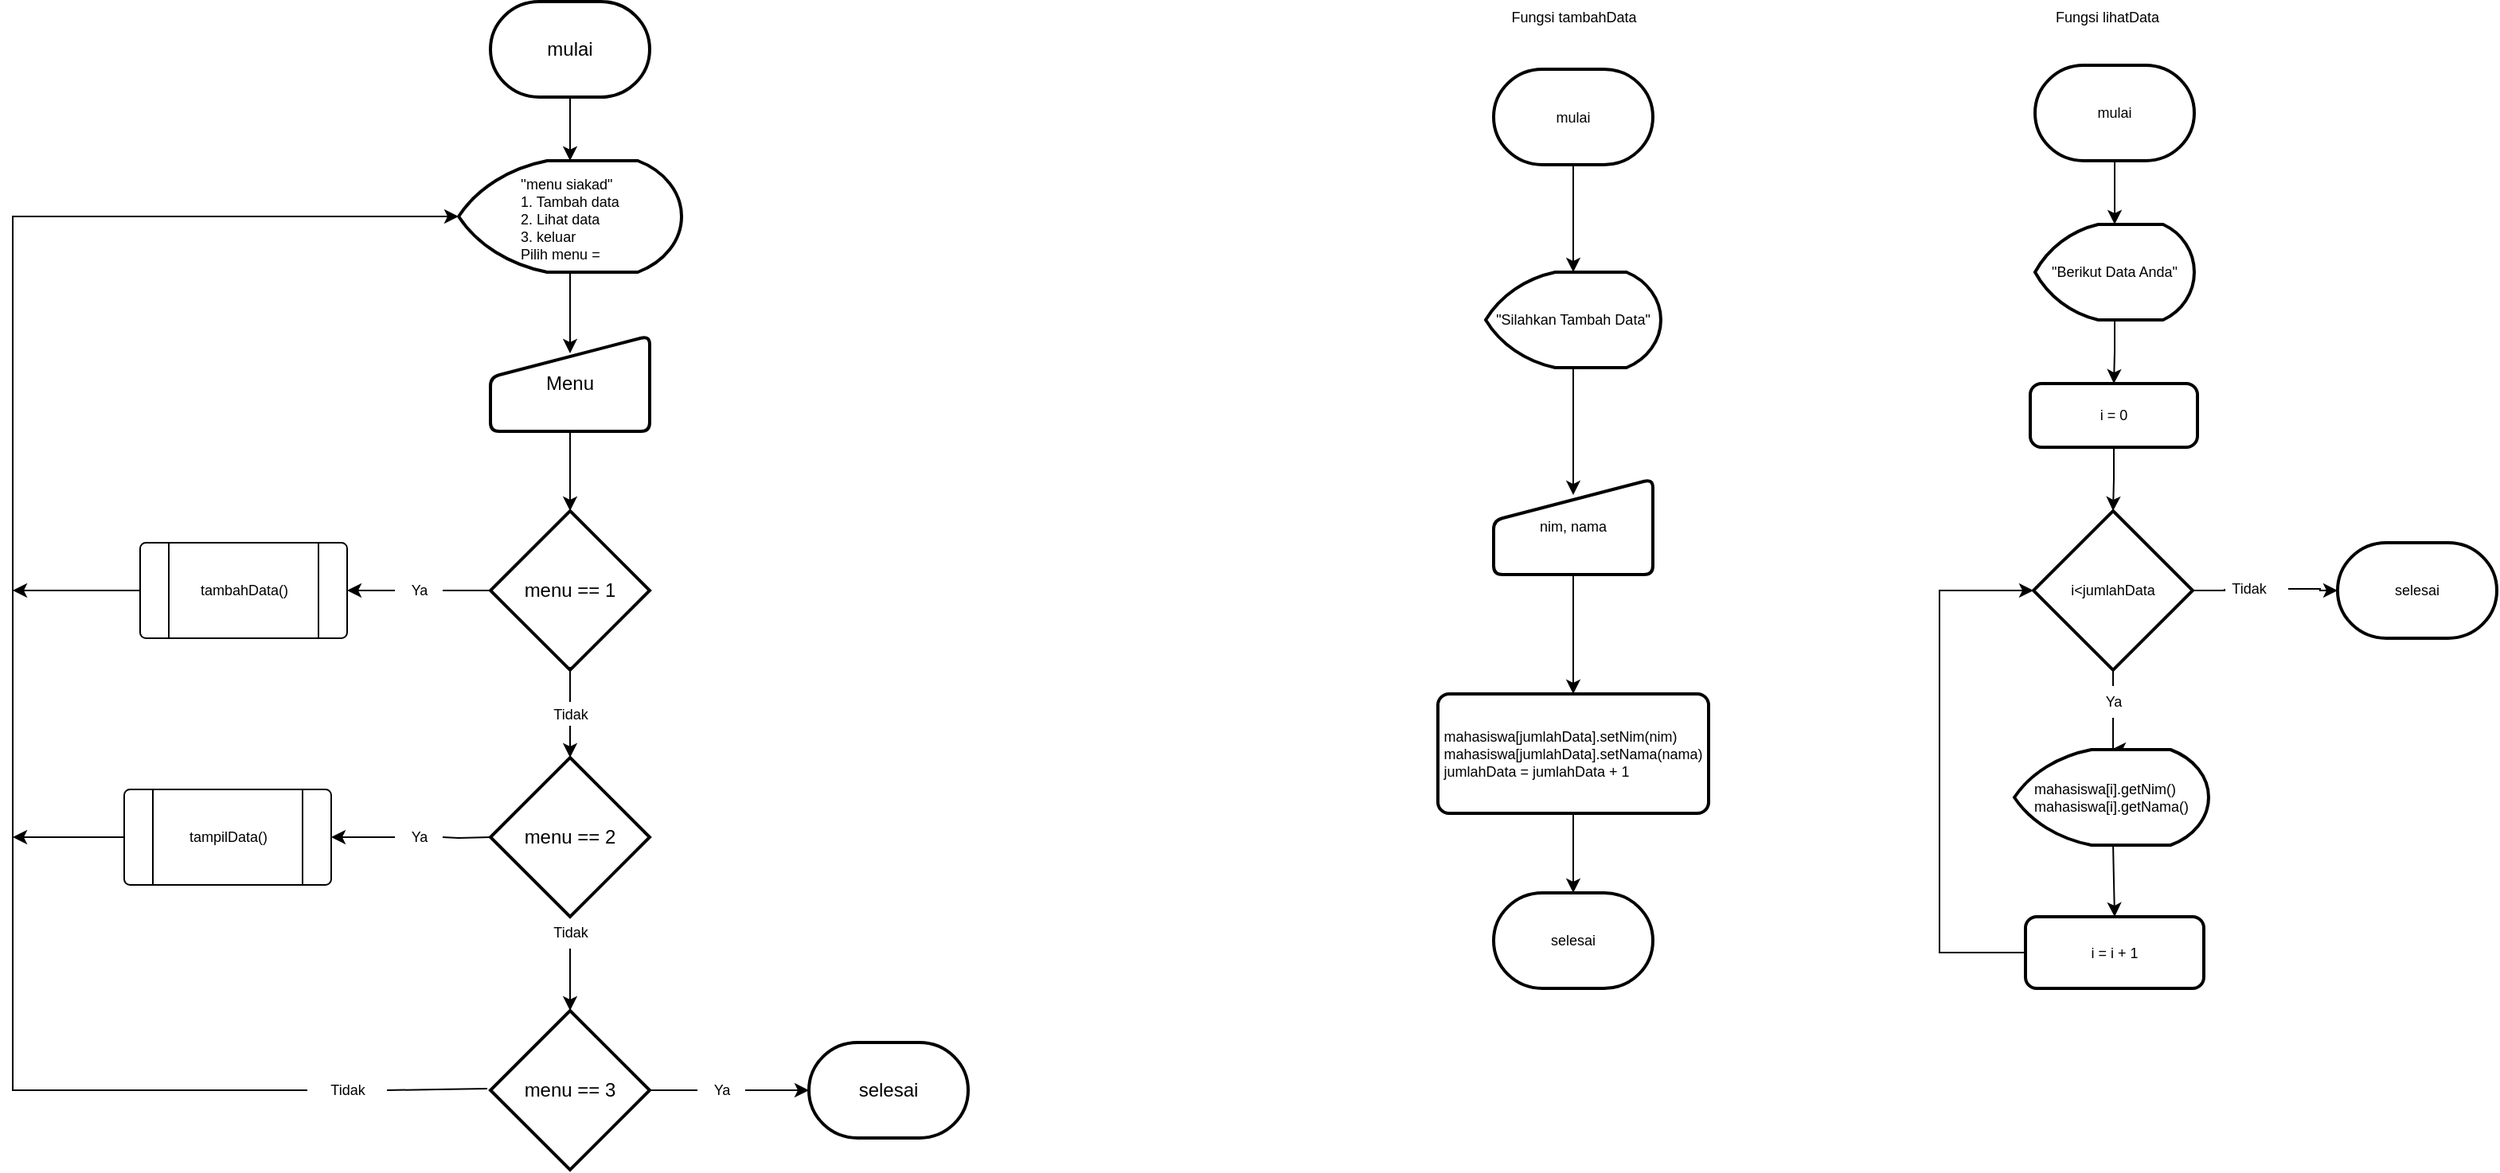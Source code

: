 <mxfile version="20.2.3" type="device"><diagram id="uqYQNcYYUfsgK7O-LET1" name="Page-1"><mxGraphModel dx="1108" dy="593" grid="1" gridSize="10" guides="1" tooltips="1" connect="1" arrows="1" fold="1" page="1" pageScale="1" pageWidth="850" pageHeight="1100" math="0" shadow="0"><root><mxCell id="0"/><mxCell id="1" parent="0"/><mxCell id="8WCC1eU6dLsts-zjRdGM-11" value="" style="edgeStyle=orthogonalEdgeStyle;rounded=0;orthogonalLoop=1;jettySize=auto;html=1;fontSize=9;" parent="1" source="8WCC1eU6dLsts-zjRdGM-2" target="8WCC1eU6dLsts-zjRdGM-3" edge="1"><mxGeometry relative="1" as="geometry"/></mxCell><mxCell id="8WCC1eU6dLsts-zjRdGM-2" value="mulai" style="strokeWidth=2;html=1;shape=mxgraph.flowchart.terminator;whiteSpace=wrap;" parent="1" vertex="1"><mxGeometry x="380" y="40" width="100" height="60" as="geometry"/></mxCell><mxCell id="8WCC1eU6dLsts-zjRdGM-12" value="" style="edgeStyle=orthogonalEdgeStyle;rounded=0;orthogonalLoop=1;jettySize=auto;html=1;fontSize=9;exitX=0.5;exitY=1;exitDx=0;exitDy=0;exitPerimeter=0;" parent="1" source="8WCC1eU6dLsts-zjRdGM-3" edge="1"><mxGeometry relative="1" as="geometry"><mxPoint x="430" y="221" as="sourcePoint"/><mxPoint x="430" y="261" as="targetPoint"/></mxGeometry></mxCell><mxCell id="8WCC1eU6dLsts-zjRdGM-3" value="&lt;div style=&quot;text-align: left;&quot;&gt;&lt;span style=&quot;background-color: initial;&quot;&gt;&lt;font style=&quot;font-size: 9px;&quot;&gt;'&lt;/font&gt;&lt;/span&gt;&lt;font style=&quot;background-color: initial; font-size: 9px;&quot;&gt;'menu siakad&quot;&lt;/font&gt;&lt;/div&gt;&lt;font style=&quot;font-size: 9px;&quot;&gt;&lt;div style=&quot;text-align: left;&quot;&gt;&lt;span style=&quot;background-color: initial;&quot;&gt;1. Tambah data&lt;/span&gt;&lt;/div&gt;&lt;div style=&quot;text-align: left;&quot;&gt;&lt;span style=&quot;background-color: initial;&quot;&gt;2. Lihat data&lt;/span&gt;&lt;/div&gt;&lt;div style=&quot;text-align: left;&quot;&gt;&lt;span style=&quot;background-color: initial;&quot;&gt;3. keluar&lt;/span&gt;&lt;/div&gt;&lt;div style=&quot;text-align: left;&quot;&gt;&lt;span style=&quot;background-color: initial;&quot;&gt;Pilih menu =&lt;/span&gt;&lt;/div&gt;&lt;/font&gt;" style="strokeWidth=2;html=1;shape=mxgraph.flowchart.display;whiteSpace=wrap;" parent="1" vertex="1"><mxGeometry x="360" y="140" width="140" height="70" as="geometry"/></mxCell><mxCell id="8WCC1eU6dLsts-zjRdGM-13" value="" style="edgeStyle=orthogonalEdgeStyle;rounded=0;orthogonalLoop=1;jettySize=auto;html=1;fontSize=9;" parent="1" source="8WCC1eU6dLsts-zjRdGM-4" target="8WCC1eU6dLsts-zjRdGM-5" edge="1"><mxGeometry relative="1" as="geometry"/></mxCell><mxCell id="8WCC1eU6dLsts-zjRdGM-4" value="Menu" style="html=1;strokeWidth=2;shape=manualInput;whiteSpace=wrap;rounded=1;size=26;arcSize=11;" parent="1" vertex="1"><mxGeometry x="380" y="250" width="100" height="60" as="geometry"/></mxCell><mxCell id="8WCC1eU6dLsts-zjRdGM-14" value="" style="edgeStyle=orthogonalEdgeStyle;rounded=0;orthogonalLoop=1;jettySize=auto;html=1;fontSize=9;startArrow=none;" parent="1" source="8WCC1eU6dLsts-zjRdGM-39" target="8WCC1eU6dLsts-zjRdGM-6" edge="1"><mxGeometry relative="1" as="geometry"/></mxCell><mxCell id="8WCC1eU6dLsts-zjRdGM-19" value="" style="edgeStyle=orthogonalEdgeStyle;rounded=0;orthogonalLoop=1;jettySize=auto;html=1;fontSize=9;startArrow=none;" parent="1" source="8WCC1eU6dLsts-zjRdGM-29" edge="1"><mxGeometry relative="1" as="geometry"><mxPoint x="290" y="410" as="targetPoint"/></mxGeometry></mxCell><mxCell id="8WCC1eU6dLsts-zjRdGM-5" value="menu == 1" style="strokeWidth=2;html=1;shape=mxgraph.flowchart.decision;whiteSpace=wrap;" parent="1" vertex="1"><mxGeometry x="380" y="360" width="100" height="100" as="geometry"/></mxCell><mxCell id="8WCC1eU6dLsts-zjRdGM-15" value="" style="edgeStyle=orthogonalEdgeStyle;rounded=0;orthogonalLoop=1;jettySize=auto;html=1;fontSize=9;startArrow=none;" parent="1" source="8WCC1eU6dLsts-zjRdGM-40" target="8WCC1eU6dLsts-zjRdGM-7" edge="1"><mxGeometry relative="1" as="geometry"/></mxCell><mxCell id="8WCC1eU6dLsts-zjRdGM-17" value="" style="edgeStyle=orthogonalEdgeStyle;rounded=0;orthogonalLoop=1;jettySize=auto;html=1;fontSize=9;startArrow=none;" parent="1" source="8WCC1eU6dLsts-zjRdGM-30" edge="1"><mxGeometry relative="1" as="geometry"><mxPoint x="280.0" y="565" as="targetPoint"/></mxGeometry></mxCell><mxCell id="8WCC1eU6dLsts-zjRdGM-6" value="menu == 2" style="strokeWidth=2;html=1;shape=mxgraph.flowchart.decision;whiteSpace=wrap;" parent="1" vertex="1"><mxGeometry x="380" y="515" width="100" height="100" as="geometry"/></mxCell><mxCell id="8WCC1eU6dLsts-zjRdGM-16" value="" style="edgeStyle=orthogonalEdgeStyle;rounded=0;orthogonalLoop=1;jettySize=auto;html=1;fontSize=9;startArrow=none;" parent="1" source="8WCC1eU6dLsts-zjRdGM-31" target="8WCC1eU6dLsts-zjRdGM-10" edge="1"><mxGeometry relative="1" as="geometry"/></mxCell><mxCell id="8WCC1eU6dLsts-zjRdGM-20" style="edgeStyle=orthogonalEdgeStyle;rounded=0;orthogonalLoop=1;jettySize=auto;html=1;exitX=0;exitY=0.5;exitDx=0;exitDy=0;exitPerimeter=0;entryX=0;entryY=0.5;entryDx=0;entryDy=0;entryPerimeter=0;fontSize=9;startArrow=none;" parent="1" source="8WCC1eU6dLsts-zjRdGM-33" target="8WCC1eU6dLsts-zjRdGM-3" edge="1"><mxGeometry relative="1" as="geometry"><Array as="points"><mxPoint x="80" y="175"/></Array></mxGeometry></mxCell><mxCell id="8WCC1eU6dLsts-zjRdGM-7" value="menu == 3" style="strokeWidth=2;html=1;shape=mxgraph.flowchart.decision;whiteSpace=wrap;" parent="1" vertex="1"><mxGeometry x="380" y="674" width="100" height="100" as="geometry"/></mxCell><mxCell id="8WCC1eU6dLsts-zjRdGM-28" value="" style="edgeStyle=orthogonalEdgeStyle;rounded=0;orthogonalLoop=1;jettySize=auto;html=1;fontSize=9;" parent="1" edge="1"><mxGeometry relative="1" as="geometry"><mxPoint x="160" y="410" as="sourcePoint"/><mxPoint x="80" y="410" as="targetPoint"/></mxGeometry></mxCell><mxCell id="8WCC1eU6dLsts-zjRdGM-10" value="selesai" style="strokeWidth=2;html=1;shape=mxgraph.flowchart.terminator;whiteSpace=wrap;" parent="1" vertex="1"><mxGeometry x="580" y="694" width="100" height="60" as="geometry"/></mxCell><mxCell id="8WCC1eU6dLsts-zjRdGM-31" value="Ya" style="text;html=1;resizable=0;autosize=1;align=center;verticalAlign=middle;points=[];fillColor=none;strokeColor=none;rounded=0;fontSize=9;" parent="1" vertex="1"><mxGeometry x="510" y="714" width="30" height="20" as="geometry"/></mxCell><mxCell id="8WCC1eU6dLsts-zjRdGM-32" value="" style="edgeStyle=orthogonalEdgeStyle;rounded=0;orthogonalLoop=1;jettySize=auto;html=1;fontSize=9;endArrow=none;" parent="1" source="8WCC1eU6dLsts-zjRdGM-7" target="8WCC1eU6dLsts-zjRdGM-31" edge="1"><mxGeometry relative="1" as="geometry"><mxPoint x="480" y="724" as="sourcePoint"/><mxPoint x="580" y="724" as="targetPoint"/></mxGeometry></mxCell><mxCell id="8WCC1eU6dLsts-zjRdGM-30" value="Ya" style="text;html=1;resizable=0;autosize=1;align=center;verticalAlign=middle;points=[];fillColor=none;strokeColor=none;rounded=0;fontSize=9;" parent="1" vertex="1"><mxGeometry x="320" y="555" width="30" height="20" as="geometry"/></mxCell><mxCell id="8WCC1eU6dLsts-zjRdGM-36" value="" style="edgeStyle=orthogonalEdgeStyle;rounded=0;orthogonalLoop=1;jettySize=auto;html=1;fontSize=9;endArrow=none;" parent="1" target="8WCC1eU6dLsts-zjRdGM-30" edge="1"><mxGeometry relative="1" as="geometry"><mxPoint x="380.0" y="565.0" as="sourcePoint"/><mxPoint x="280" y="565" as="targetPoint"/></mxGeometry></mxCell><mxCell id="8WCC1eU6dLsts-zjRdGM-29" value="Ya" style="text;html=1;resizable=0;autosize=1;align=center;verticalAlign=middle;points=[];fillColor=none;strokeColor=none;rounded=0;fontSize=9;" parent="1" vertex="1"><mxGeometry x="320" y="400" width="30" height="20" as="geometry"/></mxCell><mxCell id="8WCC1eU6dLsts-zjRdGM-38" value="" style="edgeStyle=orthogonalEdgeStyle;rounded=0;orthogonalLoop=1;jettySize=auto;html=1;fontSize=9;endArrow=none;" parent="1" source="8WCC1eU6dLsts-zjRdGM-5" target="8WCC1eU6dLsts-zjRdGM-29" edge="1"><mxGeometry relative="1" as="geometry"><mxPoint x="380" y="410" as="sourcePoint"/><mxPoint x="290" y="410" as="targetPoint"/></mxGeometry></mxCell><mxCell id="8WCC1eU6dLsts-zjRdGM-40" value="Tidak" style="text;html=1;resizable=0;autosize=1;align=center;verticalAlign=middle;points=[];fillColor=none;strokeColor=none;rounded=0;fontSize=9;" parent="1" vertex="1"><mxGeometry x="405" y="615" width="50" height="20" as="geometry"/></mxCell><mxCell id="8WCC1eU6dLsts-zjRdGM-41" value="" style="edgeStyle=orthogonalEdgeStyle;rounded=0;orthogonalLoop=1;jettySize=auto;html=1;fontSize=9;endArrow=none;" parent="1" edge="1"><mxGeometry relative="1" as="geometry"><mxPoint x="430.018" y="616" as="sourcePoint"/><mxPoint x="430.018" y="616" as="targetPoint"/></mxGeometry></mxCell><mxCell id="8WCC1eU6dLsts-zjRdGM-39" value="Tidak" style="text;html=1;resizable=0;autosize=1;align=center;verticalAlign=middle;points=[];fillColor=none;strokeColor=none;rounded=0;fontSize=9;" parent="1" vertex="1"><mxGeometry x="405" y="478" width="50" height="20" as="geometry"/></mxCell><mxCell id="8WCC1eU6dLsts-zjRdGM-42" value="" style="edgeStyle=orthogonalEdgeStyle;rounded=0;orthogonalLoop=1;jettySize=auto;html=1;fontSize=9;endArrow=none;" parent="1" source="8WCC1eU6dLsts-zjRdGM-5" target="8WCC1eU6dLsts-zjRdGM-39" edge="1"><mxGeometry relative="1" as="geometry"><mxPoint x="430.018" y="460" as="sourcePoint"/><mxPoint x="430.018" y="490" as="targetPoint"/></mxGeometry></mxCell><mxCell id="8WCC1eU6dLsts-zjRdGM-43" value="" style="verticalLabelPosition=bottom;verticalAlign=top;html=1;shape=process;whiteSpace=wrap;rounded=1;size=0.14;arcSize=6;fontSize=9;" parent="1" vertex="1"><mxGeometry x="160" y="380" width="130" height="60" as="geometry"/></mxCell><mxCell id="8WCC1eU6dLsts-zjRdGM-46" value="" style="edgeStyle=orthogonalEdgeStyle;rounded=0;orthogonalLoop=1;jettySize=auto;html=1;fontSize=9;" parent="1" edge="1"><mxGeometry relative="1" as="geometry"><mxPoint x="225" y="565" as="sourcePoint"/><mxPoint x="80" y="565" as="targetPoint"/></mxGeometry></mxCell><mxCell id="8WCC1eU6dLsts-zjRdGM-44" value="" style="verticalLabelPosition=bottom;verticalAlign=top;html=1;shape=process;whiteSpace=wrap;rounded=1;size=0.14;arcSize=6;fontSize=9;" parent="1" vertex="1"><mxGeometry x="150" y="535" width="130" height="60" as="geometry"/></mxCell><mxCell id="8WCC1eU6dLsts-zjRdGM-47" value="tambahData()&lt;span style=&quot;color: rgba(0, 0, 0, 0); font-family: monospace; font-size: 0px; text-align: start;&quot;&gt;%3CmxGraphModel%3E%3Croot%3E%3CmxCell%20id%3D%220%22%2F%3E%3CmxCell%20id%3D%221%22%20parent%3D%220%22%2F%3E%3CmxCell%20id%3D%222%22%20value%3D%22%22%20style%3D%22verticalLabelPosition%3Dbottom%3BverticalAlign%3Dtop%3Bhtml%3D1%3Bshape%3Dprocess%3BwhiteSpace%3Dwrap%3Brounded%3D1%3Bsize%3D0.14%3BarcSize%3D6%3BfontSize%3D9%3B%22%20vertex%3D%221%22%20parent%3D%221%22%3E%3CmxGeometry%20x%3D%22160%22%20y%3D%22380%22%20width%3D%22130%22%20height%3D%2260%22%20as%3D%22geometry%22%2F%3E%3C%2FmxCell%3E%3C%2Froot%3E%3C%2FmxGraphModel%3E&lt;/span&gt;" style="text;html=1;align=center;verticalAlign=middle;resizable=0;points=[];autosize=1;strokeColor=none;fillColor=none;fontSize=9;" parent="1" vertex="1"><mxGeometry x="185" y="400" width="80" height="20" as="geometry"/></mxCell><mxCell id="8WCC1eU6dLsts-zjRdGM-48" value="tampilData()&lt;span style=&quot;color: rgba(0, 0, 0, 0); font-family: monospace; font-size: 0px; text-align: start;&quot;&gt;%3CmxGraphModel%3E%3Croot%3E%3CmxCell%20id%3D%220%22%2F%3E%3CmxCell%20id%3D%221%22%20parent%3D%220%22%2F%3E%3CmxCell%20id%3D%222%22%20value%3D%22%22%20style%3D%22verticalLabelPosition%3Dbottom%3BverticalAlign%3Dtop%3Bhtml%3D1%3Bshape%3Dprocess%3BwhiteSpace%3Dwrap%3Brounded%3D1%3Bsize%3D0.14%3BarcSize%3D6%3BfontSize%3D9%3B%22%20vertex%3D%221%22%20parent%3D%221%22%3E%3CmxGeometry%20x%3D%22160%22%20y%3D%22380%22%20width%3D%22130%22%20height%3D%2260%22%20as%3D%22geometry%22%2F%3E%3C%2FmxCell%3E%3C%2Froot%3E%3C%2FmxGraphModel%3E&lt;/span&gt;" style="text;html=1;align=center;verticalAlign=middle;resizable=0;points=[];autosize=1;strokeColor=none;fillColor=none;fontSize=9;" parent="1" vertex="1"><mxGeometry x="180" y="555" width="70" height="20" as="geometry"/></mxCell><mxCell id="8WCC1eU6dLsts-zjRdGM-33" value="Tidak" style="text;html=1;resizable=0;autosize=1;align=center;verticalAlign=middle;points=[];fillColor=none;strokeColor=none;rounded=0;fontSize=9;" parent="1" vertex="1"><mxGeometry x="265" y="714" width="50" height="20" as="geometry"/></mxCell><mxCell id="8WCC1eU6dLsts-zjRdGM-52" value="" style="edgeStyle=orthogonalEdgeStyle;rounded=0;orthogonalLoop=1;jettySize=auto;html=1;fontSize=9;endArrow=none;" parent="1" target="8WCC1eU6dLsts-zjRdGM-33" edge="1"><mxGeometry relative="1" as="geometry"><mxPoint x="378.0" y="723.0" as="sourcePoint"/><mxPoint x="348" y="723" as="targetPoint"/></mxGeometry></mxCell><mxCell id="8WCC1eU6dLsts-zjRdGM-63" value="" style="edgeStyle=orthogonalEdgeStyle;rounded=0;orthogonalLoop=1;jettySize=auto;html=1;fontSize=9;" parent="1" source="8WCC1eU6dLsts-zjRdGM-54" target="8WCC1eU6dLsts-zjRdGM-55" edge="1"><mxGeometry relative="1" as="geometry"/></mxCell><mxCell id="8WCC1eU6dLsts-zjRdGM-54" value="mulai" style="strokeWidth=2;html=1;shape=mxgraph.flowchart.terminator;whiteSpace=wrap;fontSize=9;" parent="1" vertex="1"><mxGeometry x="1010" y="82.5" width="100" height="60" as="geometry"/></mxCell><mxCell id="8WCC1eU6dLsts-zjRdGM-62" value="" style="edgeStyle=orthogonalEdgeStyle;rounded=0;orthogonalLoop=1;jettySize=auto;html=1;fontSize=9;entryX=0.5;entryY=0.167;entryDx=0;entryDy=0;entryPerimeter=0;" parent="1" source="8WCC1eU6dLsts-zjRdGM-55" target="8WCC1eU6dLsts-zjRdGM-56" edge="1"><mxGeometry relative="1" as="geometry"/></mxCell><mxCell id="8WCC1eU6dLsts-zjRdGM-55" value="&quot;Silahkan Tambah Data&quot;" style="strokeWidth=2;html=1;shape=mxgraph.flowchart.display;whiteSpace=wrap;fontSize=9;" parent="1" vertex="1"><mxGeometry x="1005" y="210" width="110" height="60" as="geometry"/></mxCell><mxCell id="8WCC1eU6dLsts-zjRdGM-61" value="" style="edgeStyle=orthogonalEdgeStyle;rounded=0;orthogonalLoop=1;jettySize=auto;html=1;fontSize=9;" parent="1" source="8WCC1eU6dLsts-zjRdGM-56" target="8WCC1eU6dLsts-zjRdGM-57" edge="1"><mxGeometry relative="1" as="geometry"/></mxCell><mxCell id="8WCC1eU6dLsts-zjRdGM-56" value="nim, nama" style="html=1;strokeWidth=2;shape=manualInput;whiteSpace=wrap;rounded=1;size=26;arcSize=11;fontSize=9;" parent="1" vertex="1"><mxGeometry x="1010" y="340" width="100" height="60" as="geometry"/></mxCell><mxCell id="8WCC1eU6dLsts-zjRdGM-60" value="" style="edgeStyle=orthogonalEdgeStyle;rounded=0;orthogonalLoop=1;jettySize=auto;html=1;fontSize=9;" parent="1" source="8WCC1eU6dLsts-zjRdGM-57" target="8WCC1eU6dLsts-zjRdGM-58" edge="1"><mxGeometry relative="1" as="geometry"/></mxCell><mxCell id="8WCC1eU6dLsts-zjRdGM-57" value="&lt;div style=&quot;text-align: left;&quot;&gt;&lt;span style=&quot;background-color: initial;&quot;&gt;mahasiswa[jumlahData].setNim(nim)&lt;/span&gt;&lt;/div&gt;&lt;div style=&quot;text-align: left;&quot;&gt;&lt;span style=&quot;background-color: initial;&quot;&gt;mahasiswa[jumlahData].setNama(nama)&lt;/span&gt;&lt;/div&gt;&lt;div style=&quot;text-align: left;&quot;&gt;&lt;span style=&quot;background-color: initial;&quot;&gt;jumlahData = jumlahData + 1&lt;/span&gt;&lt;/div&gt;" style="rounded=1;whiteSpace=wrap;html=1;absoluteArcSize=1;arcSize=14;strokeWidth=2;fontSize=9;" parent="1" vertex="1"><mxGeometry x="975" y="475" width="170" height="75" as="geometry"/></mxCell><mxCell id="8WCC1eU6dLsts-zjRdGM-58" value="selesai" style="strokeWidth=2;html=1;shape=mxgraph.flowchart.terminator;whiteSpace=wrap;fontSize=9;" parent="1" vertex="1"><mxGeometry x="1010" y="600" width="100" height="60" as="geometry"/></mxCell><mxCell id="8WCC1eU6dLsts-zjRdGM-59" value="Fungsi tambahData" style="text;html=1;align=center;verticalAlign=middle;resizable=0;points=[];autosize=1;strokeColor=none;fillColor=none;fontSize=9;" parent="1" vertex="1"><mxGeometry x="1010" y="40" width="100" height="20" as="geometry"/></mxCell><mxCell id="8WCC1eU6dLsts-zjRdGM-64" value="Fungsi lihatData" style="text;html=1;align=center;verticalAlign=middle;resizable=0;points=[];autosize=1;strokeColor=none;fillColor=none;fontSize=9;" parent="1" vertex="1"><mxGeometry x="1350" y="40" width="90" height="20" as="geometry"/></mxCell><mxCell id="8WCC1eU6dLsts-zjRdGM-72" value="" style="edgeStyle=orthogonalEdgeStyle;rounded=0;orthogonalLoop=1;jettySize=auto;html=1;fontSize=9;" parent="1" source="8WCC1eU6dLsts-zjRdGM-65" target="8WCC1eU6dLsts-zjRdGM-66" edge="1"><mxGeometry relative="1" as="geometry"/></mxCell><mxCell id="8WCC1eU6dLsts-zjRdGM-65" value="mulai" style="strokeWidth=2;html=1;shape=mxgraph.flowchart.terminator;whiteSpace=wrap;fontSize=9;" parent="1" vertex="1"><mxGeometry x="1350" y="80" width="100" height="60" as="geometry"/></mxCell><mxCell id="8WCC1eU6dLsts-zjRdGM-73" value="" style="edgeStyle=orthogonalEdgeStyle;rounded=0;orthogonalLoop=1;jettySize=auto;html=1;fontSize=9;" parent="1" source="8WCC1eU6dLsts-zjRdGM-66" target="8WCC1eU6dLsts-zjRdGM-67" edge="1"><mxGeometry relative="1" as="geometry"/></mxCell><mxCell id="8WCC1eU6dLsts-zjRdGM-66" value="&quot;Berikut Data Anda&quot;" style="strokeWidth=2;html=1;shape=mxgraph.flowchart.display;whiteSpace=wrap;fontSize=9;" parent="1" vertex="1"><mxGeometry x="1350" y="180" width="100" height="60" as="geometry"/></mxCell><mxCell id="8WCC1eU6dLsts-zjRdGM-74" value="" style="edgeStyle=orthogonalEdgeStyle;rounded=0;orthogonalLoop=1;jettySize=auto;html=1;fontSize=9;" parent="1" source="8WCC1eU6dLsts-zjRdGM-67" target="8WCC1eU6dLsts-zjRdGM-68" edge="1"><mxGeometry relative="1" as="geometry"/></mxCell><mxCell id="8WCC1eU6dLsts-zjRdGM-67" value="i = 0" style="rounded=1;whiteSpace=wrap;html=1;absoluteArcSize=1;arcSize=14;strokeWidth=2;fontSize=9;" parent="1" vertex="1"><mxGeometry x="1347" y="280" width="105" height="40" as="geometry"/></mxCell><mxCell id="8WCC1eU6dLsts-zjRdGM-75" value="" style="edgeStyle=orthogonalEdgeStyle;rounded=0;orthogonalLoop=1;jettySize=auto;html=1;fontSize=9;startArrow=none;" parent="1" source="8WCC1eU6dLsts-zjRdGM-79" target="8WCC1eU6dLsts-zjRdGM-69" edge="1"><mxGeometry relative="1" as="geometry"/></mxCell><mxCell id="8WCC1eU6dLsts-zjRdGM-77" value="" style="edgeStyle=orthogonalEdgeStyle;rounded=0;orthogonalLoop=1;jettySize=auto;html=1;fontSize=9;startArrow=none;" parent="1" source="8WCC1eU6dLsts-zjRdGM-80" target="8WCC1eU6dLsts-zjRdGM-71" edge="1"><mxGeometry relative="1" as="geometry"/></mxCell><mxCell id="8WCC1eU6dLsts-zjRdGM-68" value="i&amp;lt;jumlahData" style="strokeWidth=2;html=1;shape=mxgraph.flowchart.decision;whiteSpace=wrap;fontSize=9;" parent="1" vertex="1"><mxGeometry x="1349" y="360" width="100" height="100" as="geometry"/></mxCell><mxCell id="8WCC1eU6dLsts-zjRdGM-76" value="" style="edgeStyle=orthogonalEdgeStyle;rounded=0;orthogonalLoop=1;jettySize=auto;html=1;fontSize=9;" parent="1" target="8WCC1eU6dLsts-zjRdGM-70" edge="1"><mxGeometry relative="1" as="geometry"><mxPoint x="1399.037" y="570.0" as="sourcePoint"/></mxGeometry></mxCell><mxCell id="8WCC1eU6dLsts-zjRdGM-69" value="&lt;div style=&quot;text-align: left;&quot;&gt;&lt;span style=&quot;background-color: initial;&quot;&gt;mahasiswa[i].getNim()&lt;/span&gt;&lt;/div&gt;&lt;div style=&quot;text-align: left;&quot;&gt;&lt;span style=&quot;background-color: initial;&quot;&gt;mahasiswa[i].getNama()&lt;/span&gt;&lt;/div&gt;" style="strokeWidth=2;html=1;shape=mxgraph.flowchart.display;whiteSpace=wrap;fontSize=9;" parent="1" vertex="1"><mxGeometry x="1337" y="510" width="122" height="60" as="geometry"/></mxCell><mxCell id="8WCC1eU6dLsts-zjRdGM-78" style="edgeStyle=orthogonalEdgeStyle;rounded=0;orthogonalLoop=1;jettySize=auto;html=1;entryX=0;entryY=0.5;entryDx=0;entryDy=0;entryPerimeter=0;fontSize=9;" parent="1" source="8WCC1eU6dLsts-zjRdGM-70" target="8WCC1eU6dLsts-zjRdGM-68" edge="1"><mxGeometry relative="1" as="geometry"><Array as="points"><mxPoint x="1290" y="637"/><mxPoint x="1290" y="410"/></Array></mxGeometry></mxCell><mxCell id="8WCC1eU6dLsts-zjRdGM-70" value="i = i + 1" style="rounded=1;whiteSpace=wrap;html=1;absoluteArcSize=1;arcSize=14;strokeWidth=2;fontSize=9;" parent="1" vertex="1"><mxGeometry x="1344" y="615" width="112" height="45" as="geometry"/></mxCell><mxCell id="8WCC1eU6dLsts-zjRdGM-71" value="selesai" style="strokeWidth=2;html=1;shape=mxgraph.flowchart.terminator;whiteSpace=wrap;fontSize=9;" parent="1" vertex="1"><mxGeometry x="1540" y="380" width="100" height="60" as="geometry"/></mxCell><mxCell id="8WCC1eU6dLsts-zjRdGM-80" value="Tidak" style="text;html=1;align=center;verticalAlign=middle;resizable=0;points=[];autosize=1;strokeColor=none;fillColor=none;fontSize=9;" parent="1" vertex="1"><mxGeometry x="1459" y="399" width="50" height="20" as="geometry"/></mxCell><mxCell id="8WCC1eU6dLsts-zjRdGM-81" value="" style="edgeStyle=orthogonalEdgeStyle;rounded=0;orthogonalLoop=1;jettySize=auto;html=1;fontSize=9;endArrow=none;" parent="1" source="8WCC1eU6dLsts-zjRdGM-68" target="8WCC1eU6dLsts-zjRdGM-80" edge="1"><mxGeometry relative="1" as="geometry"><mxPoint x="1449" y="410.0" as="sourcePoint"/><mxPoint x="1540" y="410.0" as="targetPoint"/></mxGeometry></mxCell><mxCell id="8WCC1eU6dLsts-zjRdGM-79" value="Ya" style="text;html=1;align=center;verticalAlign=middle;resizable=0;points=[];autosize=1;strokeColor=none;fillColor=none;fontSize=9;" parent="1" vertex="1"><mxGeometry x="1384" y="470" width="30" height="20" as="geometry"/></mxCell><mxCell id="8WCC1eU6dLsts-zjRdGM-82" value="" style="edgeStyle=orthogonalEdgeStyle;rounded=0;orthogonalLoop=1;jettySize=auto;html=1;fontSize=9;endArrow=none;" parent="1" source="8WCC1eU6dLsts-zjRdGM-68" target="8WCC1eU6dLsts-zjRdGM-79" edge="1"><mxGeometry relative="1" as="geometry"><mxPoint x="1399" y="460.0" as="sourcePoint"/><mxPoint x="1398.037" y="510.0" as="targetPoint"/><Array as="points"><mxPoint x="1399" y="470"/><mxPoint x="1399" y="470"/></Array></mxGeometry></mxCell></root></mxGraphModel></diagram></mxfile>